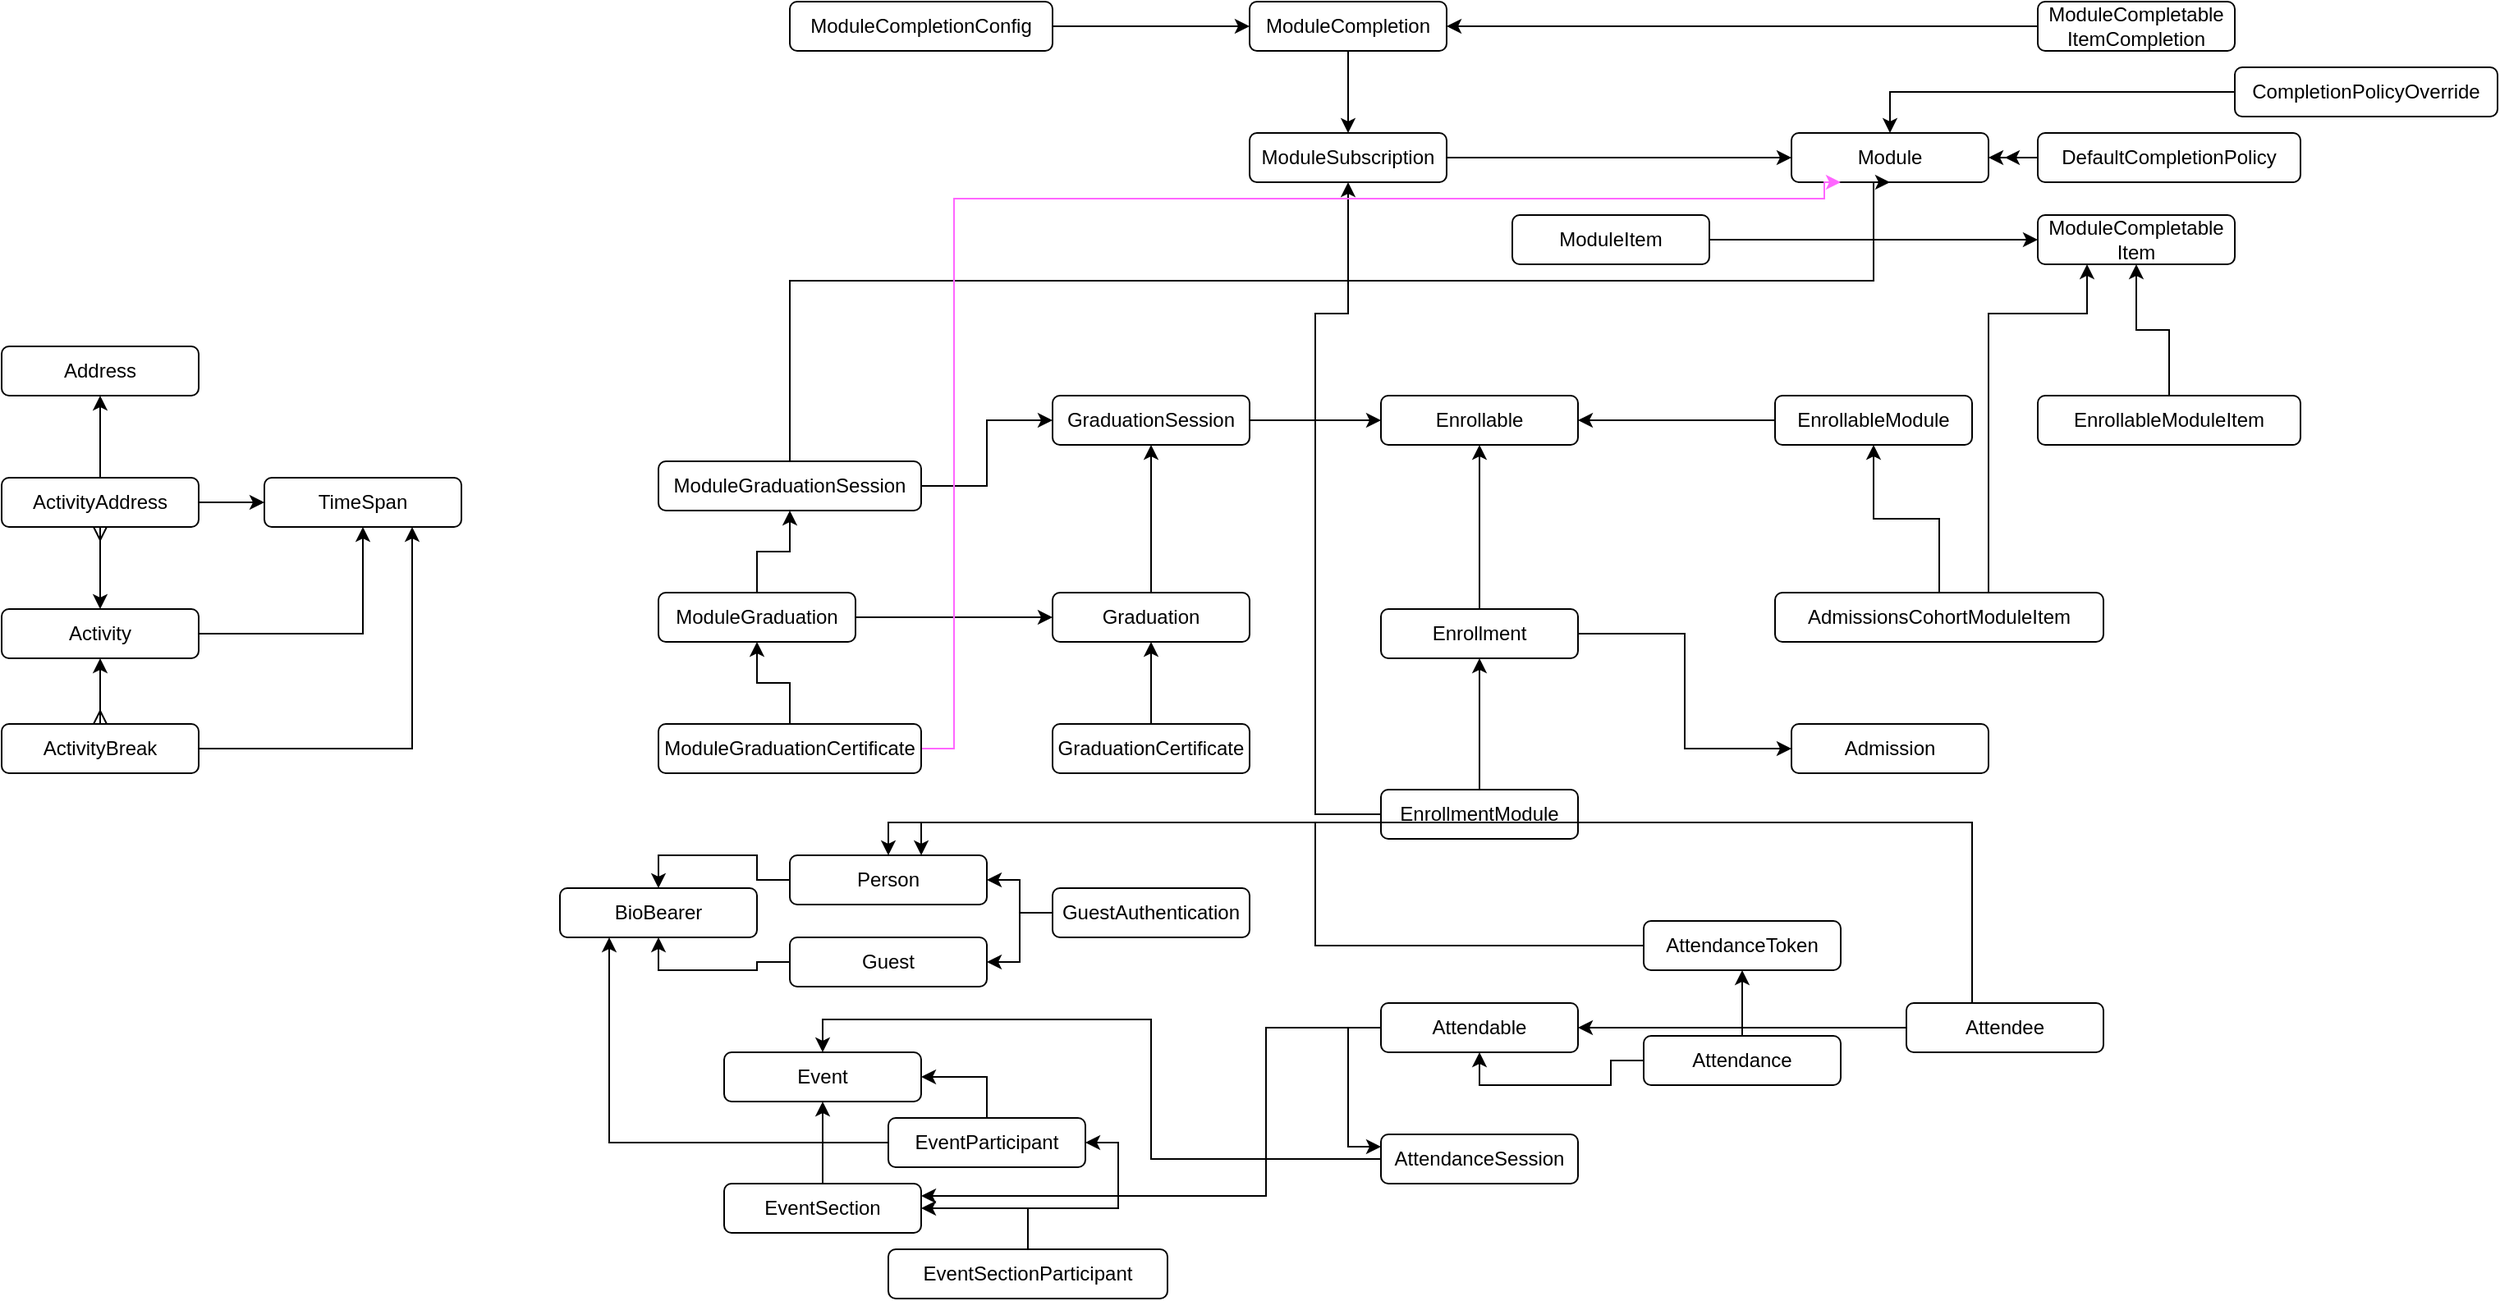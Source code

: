 <mxfile version="24.7.13">
  <diagram name="Page-1" id="mZKqqnFGTeDqYqMcj5Zz">
    <mxGraphModel dx="1692" dy="525" grid="1" gridSize="10" guides="1" tooltips="1" connect="1" arrows="1" fold="1" page="1" pageScale="1" pageWidth="850" pageHeight="1100" math="0" shadow="0">
      <root>
        <mxCell id="0" />
        <mxCell id="1" parent="0" />
        <mxCell id="4709RAhHiRO5XMdh3wOW-11" style="edgeStyle=orthogonalEdgeStyle;rounded=0;orthogonalLoop=1;jettySize=auto;html=1;entryX=0.25;entryY=1;entryDx=0;entryDy=0;" edge="1" parent="1" source="4709RAhHiRO5XMdh3wOW-8" target="4709RAhHiRO5XMdh3wOW-4">
          <mxGeometry relative="1" as="geometry">
            <Array as="points">
              <mxPoint x="490" y="430" />
              <mxPoint x="550" y="430" />
            </Array>
          </mxGeometry>
        </mxCell>
        <mxCell id="4709RAhHiRO5XMdh3wOW-1" value="Module" style="rounded=1;whiteSpace=wrap;html=1;" vertex="1" parent="1">
          <mxGeometry x="370" y="320" width="120" height="30" as="geometry" />
        </mxCell>
        <mxCell id="4709RAhHiRO5XMdh3wOW-23" style="edgeStyle=orthogonalEdgeStyle;rounded=0;orthogonalLoop=1;jettySize=auto;html=1;entryX=0.5;entryY=0;entryDx=0;entryDy=0;" edge="1" parent="1" source="4709RAhHiRO5XMdh3wOW-2" target="4709RAhHiRO5XMdh3wOW-3">
          <mxGeometry relative="1" as="geometry" />
        </mxCell>
        <mxCell id="4709RAhHiRO5XMdh3wOW-2" value="ModuleCompletion" style="rounded=1;whiteSpace=wrap;html=1;" vertex="1" parent="1">
          <mxGeometry x="40" y="240" width="120" height="30" as="geometry" />
        </mxCell>
        <mxCell id="4709RAhHiRO5XMdh3wOW-22" style="edgeStyle=orthogonalEdgeStyle;rounded=0;orthogonalLoop=1;jettySize=auto;html=1;entryX=0;entryY=0.5;entryDx=0;entryDy=0;" edge="1" parent="1" source="4709RAhHiRO5XMdh3wOW-3" target="4709RAhHiRO5XMdh3wOW-1">
          <mxGeometry relative="1" as="geometry" />
        </mxCell>
        <mxCell id="4709RAhHiRO5XMdh3wOW-3" value="ModuleSubscription" style="rounded=1;whiteSpace=wrap;html=1;" vertex="1" parent="1">
          <mxGeometry x="40" y="320" width="120" height="30" as="geometry" />
        </mxCell>
        <mxCell id="4709RAhHiRO5XMdh3wOW-4" value="ModuleCompletable Item" style="rounded=1;whiteSpace=wrap;html=1;" vertex="1" parent="1">
          <mxGeometry x="520" y="370" width="120" height="30" as="geometry" />
        </mxCell>
        <mxCell id="4709RAhHiRO5XMdh3wOW-17" style="edgeStyle=orthogonalEdgeStyle;rounded=0;orthogonalLoop=1;jettySize=auto;html=1;entryX=1;entryY=0.5;entryDx=0;entryDy=0;" edge="1" parent="1" source="4709RAhHiRO5XMdh3wOW-5" target="4709RAhHiRO5XMdh3wOW-16">
          <mxGeometry relative="1" as="geometry" />
        </mxCell>
        <mxCell id="4709RAhHiRO5XMdh3wOW-5" value="EnrollableModule" style="rounded=1;whiteSpace=wrap;html=1;" vertex="1" parent="1">
          <mxGeometry x="360" y="480" width="120" height="30" as="geometry" />
        </mxCell>
        <mxCell id="4709RAhHiRO5XMdh3wOW-12" style="edgeStyle=orthogonalEdgeStyle;rounded=0;orthogonalLoop=1;jettySize=auto;html=1;entryX=0;entryY=0.5;entryDx=0;entryDy=0;" edge="1" parent="1" source="4709RAhHiRO5XMdh3wOW-6" target="4709RAhHiRO5XMdh3wOW-4">
          <mxGeometry relative="1" as="geometry" />
        </mxCell>
        <mxCell id="4709RAhHiRO5XMdh3wOW-6" value="ModuleItem" style="rounded=1;whiteSpace=wrap;html=1;" vertex="1" parent="1">
          <mxGeometry x="200" y="370" width="120" height="30" as="geometry" />
        </mxCell>
        <mxCell id="4709RAhHiRO5XMdh3wOW-10" style="edgeStyle=orthogonalEdgeStyle;rounded=0;orthogonalLoop=1;jettySize=auto;html=1;entryX=0.5;entryY=1;entryDx=0;entryDy=0;" edge="1" parent="1" source="4709RAhHiRO5XMdh3wOW-7" target="4709RAhHiRO5XMdh3wOW-4">
          <mxGeometry relative="1" as="geometry" />
        </mxCell>
        <mxCell id="4709RAhHiRO5XMdh3wOW-7" value="EnrollableModuleItem" style="rounded=1;whiteSpace=wrap;html=1;" vertex="1" parent="1">
          <mxGeometry x="520" y="480" width="160" height="30" as="geometry" />
        </mxCell>
        <mxCell id="4709RAhHiRO5XMdh3wOW-9" style="edgeStyle=orthogonalEdgeStyle;rounded=0;orthogonalLoop=1;jettySize=auto;html=1;entryX=0.5;entryY=1;entryDx=0;entryDy=0;" edge="1" parent="1" source="4709RAhHiRO5XMdh3wOW-8" target="4709RAhHiRO5XMdh3wOW-5">
          <mxGeometry relative="1" as="geometry" />
        </mxCell>
        <mxCell id="4709RAhHiRO5XMdh3wOW-8" value="AdmissionsCohortModuleItem" style="rounded=1;whiteSpace=wrap;html=1;" vertex="1" parent="1">
          <mxGeometry x="360" y="600" width="200" height="30" as="geometry" />
        </mxCell>
        <mxCell id="4709RAhHiRO5XMdh3wOW-13" value="Admission" style="rounded=1;whiteSpace=wrap;html=1;" vertex="1" parent="1">
          <mxGeometry x="370" y="680" width="120" height="30" as="geometry" />
        </mxCell>
        <mxCell id="4709RAhHiRO5XMdh3wOW-18" style="edgeStyle=orthogonalEdgeStyle;rounded=0;orthogonalLoop=1;jettySize=auto;html=1;entryX=0.5;entryY=1;entryDx=0;entryDy=0;" edge="1" parent="1" source="4709RAhHiRO5XMdh3wOW-14" target="4709RAhHiRO5XMdh3wOW-16">
          <mxGeometry relative="1" as="geometry" />
        </mxCell>
        <mxCell id="4709RAhHiRO5XMdh3wOW-19" style="edgeStyle=orthogonalEdgeStyle;rounded=0;orthogonalLoop=1;jettySize=auto;html=1;entryX=0;entryY=0.5;entryDx=0;entryDy=0;" edge="1" parent="1" source="4709RAhHiRO5XMdh3wOW-14" target="4709RAhHiRO5XMdh3wOW-13">
          <mxGeometry relative="1" as="geometry" />
        </mxCell>
        <mxCell id="4709RAhHiRO5XMdh3wOW-14" value="Enrollment" style="rounded=1;whiteSpace=wrap;html=1;" vertex="1" parent="1">
          <mxGeometry x="120" y="610" width="120" height="30" as="geometry" />
        </mxCell>
        <mxCell id="4709RAhHiRO5XMdh3wOW-20" style="edgeStyle=orthogonalEdgeStyle;rounded=0;orthogonalLoop=1;jettySize=auto;html=1;entryX=0.5;entryY=1;entryDx=0;entryDy=0;" edge="1" parent="1" source="4709RAhHiRO5XMdh3wOW-15" target="4709RAhHiRO5XMdh3wOW-14">
          <mxGeometry relative="1" as="geometry" />
        </mxCell>
        <mxCell id="4709RAhHiRO5XMdh3wOW-21" style="edgeStyle=orthogonalEdgeStyle;rounded=0;orthogonalLoop=1;jettySize=auto;html=1;entryX=0.5;entryY=1;entryDx=0;entryDy=0;" edge="1" parent="1" source="4709RAhHiRO5XMdh3wOW-15" target="4709RAhHiRO5XMdh3wOW-3">
          <mxGeometry relative="1" as="geometry">
            <Array as="points">
              <mxPoint x="80" y="735" />
              <mxPoint x="80" y="430" />
              <mxPoint x="100" y="430" />
            </Array>
          </mxGeometry>
        </mxCell>
        <mxCell id="4709RAhHiRO5XMdh3wOW-15" value="EnrollmentModule" style="rounded=1;whiteSpace=wrap;html=1;" vertex="1" parent="1">
          <mxGeometry x="120" y="720" width="120" height="30" as="geometry" />
        </mxCell>
        <mxCell id="4709RAhHiRO5XMdh3wOW-16" value="Enrollable" style="rounded=1;whiteSpace=wrap;html=1;" vertex="1" parent="1">
          <mxGeometry x="120" y="480" width="120" height="30" as="geometry" />
        </mxCell>
        <mxCell id="4709RAhHiRO5XMdh3wOW-25" style="edgeStyle=orthogonalEdgeStyle;rounded=0;orthogonalLoop=1;jettySize=auto;html=1;entryX=1;entryY=0.5;entryDx=0;entryDy=0;" edge="1" parent="1" source="4709RAhHiRO5XMdh3wOW-24" target="4709RAhHiRO5XMdh3wOW-2">
          <mxGeometry relative="1" as="geometry" />
        </mxCell>
        <mxCell id="4709RAhHiRO5XMdh3wOW-24" value="ModuleCompletable ItemCompletion" style="rounded=1;whiteSpace=wrap;html=1;" vertex="1" parent="1">
          <mxGeometry x="520" y="240" width="120" height="30" as="geometry" />
        </mxCell>
        <mxCell id="4709RAhHiRO5XMdh3wOW-28" style="edgeStyle=orthogonalEdgeStyle;rounded=0;orthogonalLoop=1;jettySize=auto;html=1;" edge="1" parent="1" source="4709RAhHiRO5XMdh3wOW-26" target="4709RAhHiRO5XMdh3wOW-16">
          <mxGeometry relative="1" as="geometry" />
        </mxCell>
        <mxCell id="4709RAhHiRO5XMdh3wOW-26" value="GraduationSession" style="rounded=1;whiteSpace=wrap;html=1;" vertex="1" parent="1">
          <mxGeometry x="-80" y="480" width="120" height="30" as="geometry" />
        </mxCell>
        <mxCell id="4709RAhHiRO5XMdh3wOW-31" style="edgeStyle=orthogonalEdgeStyle;rounded=0;orthogonalLoop=1;jettySize=auto;html=1;entryX=0.5;entryY=1;entryDx=0;entryDy=0;" edge="1" parent="1" source="4709RAhHiRO5XMdh3wOW-27" target="4709RAhHiRO5XMdh3wOW-26">
          <mxGeometry relative="1" as="geometry" />
        </mxCell>
        <mxCell id="4709RAhHiRO5XMdh3wOW-27" value="Graduation" style="rounded=1;whiteSpace=wrap;html=1;" vertex="1" parent="1">
          <mxGeometry x="-80" y="600" width="120" height="30" as="geometry" />
        </mxCell>
        <mxCell id="4709RAhHiRO5XMdh3wOW-30" style="edgeStyle=orthogonalEdgeStyle;rounded=0;orthogonalLoop=1;jettySize=auto;html=1;entryX=0;entryY=0.5;entryDx=0;entryDy=0;" edge="1" parent="1" source="4709RAhHiRO5XMdh3wOW-29" target="4709RAhHiRO5XMdh3wOW-26">
          <mxGeometry relative="1" as="geometry" />
        </mxCell>
        <mxCell id="4709RAhHiRO5XMdh3wOW-32" style="edgeStyle=orthogonalEdgeStyle;rounded=0;orthogonalLoop=1;jettySize=auto;html=1;entryX=0.5;entryY=1;entryDx=0;entryDy=0;" edge="1" parent="1" source="4709RAhHiRO5XMdh3wOW-29" target="4709RAhHiRO5XMdh3wOW-1">
          <mxGeometry relative="1" as="geometry">
            <Array as="points">
              <mxPoint x="-240" y="410" />
              <mxPoint x="420" y="410" />
            </Array>
          </mxGeometry>
        </mxCell>
        <mxCell id="4709RAhHiRO5XMdh3wOW-29" value="ModuleGraduationSession" style="rounded=1;whiteSpace=wrap;html=1;" vertex="1" parent="1">
          <mxGeometry x="-320" y="520" width="160" height="30" as="geometry" />
        </mxCell>
        <mxCell id="4709RAhHiRO5XMdh3wOW-34" style="edgeStyle=orthogonalEdgeStyle;rounded=0;orthogonalLoop=1;jettySize=auto;html=1;entryX=0;entryY=0.5;entryDx=0;entryDy=0;" edge="1" parent="1" source="4709RAhHiRO5XMdh3wOW-33" target="4709RAhHiRO5XMdh3wOW-27">
          <mxGeometry relative="1" as="geometry" />
        </mxCell>
        <mxCell id="4709RAhHiRO5XMdh3wOW-36" style="edgeStyle=orthogonalEdgeStyle;rounded=0;orthogonalLoop=1;jettySize=auto;html=1;entryX=0.5;entryY=1;entryDx=0;entryDy=0;" edge="1" parent="1" source="4709RAhHiRO5XMdh3wOW-33" target="4709RAhHiRO5XMdh3wOW-29">
          <mxGeometry relative="1" as="geometry" />
        </mxCell>
        <mxCell id="4709RAhHiRO5XMdh3wOW-33" value="ModuleGraduation" style="rounded=1;whiteSpace=wrap;html=1;" vertex="1" parent="1">
          <mxGeometry x="-320" y="600" width="120" height="30" as="geometry" />
        </mxCell>
        <mxCell id="4709RAhHiRO5XMdh3wOW-39" style="edgeStyle=orthogonalEdgeStyle;rounded=0;orthogonalLoop=1;jettySize=auto;html=1;entryX=0.5;entryY=1;entryDx=0;entryDy=0;" edge="1" parent="1" source="4709RAhHiRO5XMdh3wOW-37" target="4709RAhHiRO5XMdh3wOW-27">
          <mxGeometry relative="1" as="geometry" />
        </mxCell>
        <mxCell id="4709RAhHiRO5XMdh3wOW-37" value="GraduationCertificate" style="rounded=1;whiteSpace=wrap;html=1;" vertex="1" parent="1">
          <mxGeometry x="-80" y="680" width="120" height="30" as="geometry" />
        </mxCell>
        <mxCell id="4709RAhHiRO5XMdh3wOW-40" style="edgeStyle=orthogonalEdgeStyle;rounded=0;orthogonalLoop=1;jettySize=auto;html=1;entryX=0.5;entryY=1;entryDx=0;entryDy=0;" edge="1" parent="1" source="4709RAhHiRO5XMdh3wOW-38" target="4709RAhHiRO5XMdh3wOW-33">
          <mxGeometry relative="1" as="geometry" />
        </mxCell>
        <mxCell id="4709RAhHiRO5XMdh3wOW-41" style="edgeStyle=orthogonalEdgeStyle;rounded=0;orthogonalLoop=1;jettySize=auto;html=1;entryX=0.25;entryY=1;entryDx=0;entryDy=0;strokeColor=#FF66FF;" edge="1" parent="1" source="4709RAhHiRO5XMdh3wOW-38" target="4709RAhHiRO5XMdh3wOW-1">
          <mxGeometry relative="1" as="geometry">
            <Array as="points">
              <mxPoint x="-140" y="695" />
              <mxPoint x="-140" y="360" />
              <mxPoint x="390" y="360" />
            </Array>
          </mxGeometry>
        </mxCell>
        <mxCell id="4709RAhHiRO5XMdh3wOW-38" value="ModuleGraduationCertificate" style="rounded=1;whiteSpace=wrap;html=1;" vertex="1" parent="1">
          <mxGeometry x="-320" y="680" width="160" height="30" as="geometry" />
        </mxCell>
        <mxCell id="4709RAhHiRO5XMdh3wOW-43" style="edgeStyle=orthogonalEdgeStyle;rounded=0;orthogonalLoop=1;jettySize=auto;html=1;entryX=0;entryY=0.5;entryDx=0;entryDy=0;" edge="1" parent="1" source="4709RAhHiRO5XMdh3wOW-42" target="4709RAhHiRO5XMdh3wOW-2">
          <mxGeometry relative="1" as="geometry" />
        </mxCell>
        <mxCell id="4709RAhHiRO5XMdh3wOW-42" value="ModuleCompletionConfig" style="rounded=1;whiteSpace=wrap;html=1;" vertex="1" parent="1">
          <mxGeometry x="-240" y="240" width="160" height="30" as="geometry" />
        </mxCell>
        <mxCell id="4709RAhHiRO5XMdh3wOW-47" style="edgeStyle=orthogonalEdgeStyle;rounded=0;orthogonalLoop=1;jettySize=auto;html=1;" edge="1" parent="1" source="4709RAhHiRO5XMdh3wOW-44">
          <mxGeometry relative="1" as="geometry">
            <mxPoint x="500" y="335" as="targetPoint" />
          </mxGeometry>
        </mxCell>
        <mxCell id="4709RAhHiRO5XMdh3wOW-48" style="edgeStyle=orthogonalEdgeStyle;rounded=0;orthogonalLoop=1;jettySize=auto;html=1;entryX=1;entryY=0.5;entryDx=0;entryDy=0;" edge="1" parent="1" source="4709RAhHiRO5XMdh3wOW-44" target="4709RAhHiRO5XMdh3wOW-1">
          <mxGeometry relative="1" as="geometry" />
        </mxCell>
        <mxCell id="4709RAhHiRO5XMdh3wOW-44" value="DefaultCompletionPolicy" style="rounded=1;whiteSpace=wrap;html=1;" vertex="1" parent="1">
          <mxGeometry x="520" y="320" width="160" height="30" as="geometry" />
        </mxCell>
        <mxCell id="4709RAhHiRO5XMdh3wOW-46" style="edgeStyle=orthogonalEdgeStyle;rounded=0;orthogonalLoop=1;jettySize=auto;html=1;entryX=0.5;entryY=0;entryDx=0;entryDy=0;" edge="1" parent="1" source="4709RAhHiRO5XMdh3wOW-45" target="4709RAhHiRO5XMdh3wOW-1">
          <mxGeometry relative="1" as="geometry" />
        </mxCell>
        <mxCell id="4709RAhHiRO5XMdh3wOW-45" value="CompletionPolicyOverride" style="rounded=1;whiteSpace=wrap;html=1;" vertex="1" parent="1">
          <mxGeometry x="640" y="280" width="160" height="30" as="geometry" />
        </mxCell>
        <mxCell id="4709RAhHiRO5XMdh3wOW-78" style="edgeStyle=orthogonalEdgeStyle;rounded=0;orthogonalLoop=1;jettySize=auto;html=1;entryX=0;entryY=0.25;entryDx=0;entryDy=0;" edge="1" parent="1" source="4709RAhHiRO5XMdh3wOW-49" target="4709RAhHiRO5XMdh3wOW-76">
          <mxGeometry relative="1" as="geometry">
            <Array as="points">
              <mxPoint x="100" y="865" />
              <mxPoint x="100" y="938" />
            </Array>
          </mxGeometry>
        </mxCell>
        <mxCell id="4709RAhHiRO5XMdh3wOW-79" style="edgeStyle=orthogonalEdgeStyle;rounded=0;orthogonalLoop=1;jettySize=auto;html=1;entryX=1;entryY=0.25;entryDx=0;entryDy=0;" edge="1" parent="1" source="4709RAhHiRO5XMdh3wOW-49" target="4709RAhHiRO5XMdh3wOW-53">
          <mxGeometry relative="1" as="geometry">
            <Array as="points">
              <mxPoint x="50" y="865" />
              <mxPoint x="50" y="968" />
            </Array>
          </mxGeometry>
        </mxCell>
        <mxCell id="4709RAhHiRO5XMdh3wOW-49" value="Attendable" style="rounded=1;whiteSpace=wrap;html=1;" vertex="1" parent="1">
          <mxGeometry x="120" y="850" width="120" height="30" as="geometry" />
        </mxCell>
        <mxCell id="4709RAhHiRO5XMdh3wOW-73" style="edgeStyle=orthogonalEdgeStyle;rounded=0;orthogonalLoop=1;jettySize=auto;html=1;entryX=0.5;entryY=1;entryDx=0;entryDy=0;" edge="1" parent="1" source="4709RAhHiRO5XMdh3wOW-50" target="4709RAhHiRO5XMdh3wOW-71">
          <mxGeometry relative="1" as="geometry" />
        </mxCell>
        <mxCell id="4709RAhHiRO5XMdh3wOW-74" style="edgeStyle=orthogonalEdgeStyle;rounded=0;orthogonalLoop=1;jettySize=auto;html=1;entryX=0.5;entryY=1;entryDx=0;entryDy=0;" edge="1" parent="1" source="4709RAhHiRO5XMdh3wOW-50" target="4709RAhHiRO5XMdh3wOW-49">
          <mxGeometry relative="1" as="geometry" />
        </mxCell>
        <mxCell id="4709RAhHiRO5XMdh3wOW-50" value="Attendance" style="rounded=1;whiteSpace=wrap;html=1;" vertex="1" parent="1">
          <mxGeometry x="280" y="870" width="120" height="30" as="geometry" />
        </mxCell>
        <mxCell id="4709RAhHiRO5XMdh3wOW-70" style="edgeStyle=orthogonalEdgeStyle;rounded=0;orthogonalLoop=1;jettySize=auto;html=1;entryX=0.5;entryY=0;entryDx=0;entryDy=0;" edge="1" parent="1" source="4709RAhHiRO5XMdh3wOW-51" target="4709RAhHiRO5XMdh3wOW-55">
          <mxGeometry relative="1" as="geometry">
            <Array as="points">
              <mxPoint x="480" y="740" />
              <mxPoint x="-180" y="740" />
            </Array>
          </mxGeometry>
        </mxCell>
        <mxCell id="4709RAhHiRO5XMdh3wOW-75" style="edgeStyle=orthogonalEdgeStyle;rounded=0;orthogonalLoop=1;jettySize=auto;html=1;entryX=1;entryY=0.5;entryDx=0;entryDy=0;" edge="1" parent="1" source="4709RAhHiRO5XMdh3wOW-51" target="4709RAhHiRO5XMdh3wOW-49">
          <mxGeometry relative="1" as="geometry" />
        </mxCell>
        <mxCell id="4709RAhHiRO5XMdh3wOW-51" value="Attendee" style="rounded=1;whiteSpace=wrap;html=1;" vertex="1" parent="1">
          <mxGeometry x="440" y="850" width="120" height="30" as="geometry" />
        </mxCell>
        <mxCell id="4709RAhHiRO5XMdh3wOW-52" value="Event" style="rounded=1;whiteSpace=wrap;html=1;" vertex="1" parent="1">
          <mxGeometry x="-280" y="880" width="120" height="30" as="geometry" />
        </mxCell>
        <mxCell id="4709RAhHiRO5XMdh3wOW-68" style="edgeStyle=orthogonalEdgeStyle;rounded=0;orthogonalLoop=1;jettySize=auto;html=1;entryX=0.5;entryY=1;entryDx=0;entryDy=0;" edge="1" parent="1" source="4709RAhHiRO5XMdh3wOW-53" target="4709RAhHiRO5XMdh3wOW-52">
          <mxGeometry relative="1" as="geometry" />
        </mxCell>
        <mxCell id="4709RAhHiRO5XMdh3wOW-53" value="EventSection" style="rounded=1;whiteSpace=wrap;html=1;" vertex="1" parent="1">
          <mxGeometry x="-280" y="960" width="120" height="30" as="geometry" />
        </mxCell>
        <mxCell id="4709RAhHiRO5XMdh3wOW-61" style="edgeStyle=orthogonalEdgeStyle;rounded=0;orthogonalLoop=1;jettySize=auto;html=1;entryX=1;entryY=0.5;entryDx=0;entryDy=0;" edge="1" parent="1" source="4709RAhHiRO5XMdh3wOW-54" target="4709RAhHiRO5XMdh3wOW-52">
          <mxGeometry relative="1" as="geometry" />
        </mxCell>
        <mxCell id="4709RAhHiRO5XMdh3wOW-66" style="edgeStyle=orthogonalEdgeStyle;rounded=0;orthogonalLoop=1;jettySize=auto;html=1;entryX=0.25;entryY=1;entryDx=0;entryDy=0;" edge="1" parent="1" source="4709RAhHiRO5XMdh3wOW-54" target="4709RAhHiRO5XMdh3wOW-63">
          <mxGeometry relative="1" as="geometry" />
        </mxCell>
        <mxCell id="4709RAhHiRO5XMdh3wOW-54" value="EventParticipant" style="rounded=1;whiteSpace=wrap;html=1;" vertex="1" parent="1">
          <mxGeometry x="-180" y="920" width="120" height="30" as="geometry" />
        </mxCell>
        <mxCell id="4709RAhHiRO5XMdh3wOW-64" style="edgeStyle=orthogonalEdgeStyle;rounded=0;orthogonalLoop=1;jettySize=auto;html=1;entryX=0.5;entryY=0;entryDx=0;entryDy=0;" edge="1" parent="1" source="4709RAhHiRO5XMdh3wOW-55" target="4709RAhHiRO5XMdh3wOW-63">
          <mxGeometry relative="1" as="geometry" />
        </mxCell>
        <mxCell id="4709RAhHiRO5XMdh3wOW-55" value="Person" style="rounded=1;whiteSpace=wrap;html=1;" vertex="1" parent="1">
          <mxGeometry x="-240" y="760" width="120" height="30" as="geometry" />
        </mxCell>
        <mxCell id="4709RAhHiRO5XMdh3wOW-65" style="edgeStyle=orthogonalEdgeStyle;rounded=0;orthogonalLoop=1;jettySize=auto;html=1;entryX=0.5;entryY=1;entryDx=0;entryDy=0;" edge="1" parent="1" source="4709RAhHiRO5XMdh3wOW-56" target="4709RAhHiRO5XMdh3wOW-63">
          <mxGeometry relative="1" as="geometry" />
        </mxCell>
        <mxCell id="4709RAhHiRO5XMdh3wOW-56" value="Guest" style="rounded=1;whiteSpace=wrap;html=1;" vertex="1" parent="1">
          <mxGeometry x="-240" y="810" width="120" height="30" as="geometry" />
        </mxCell>
        <mxCell id="4709RAhHiRO5XMdh3wOW-58" style="edgeStyle=orthogonalEdgeStyle;rounded=0;orthogonalLoop=1;jettySize=auto;html=1;entryX=1;entryY=0.5;entryDx=0;entryDy=0;" edge="1" parent="1" source="4709RAhHiRO5XMdh3wOW-57" target="4709RAhHiRO5XMdh3wOW-55">
          <mxGeometry relative="1" as="geometry" />
        </mxCell>
        <mxCell id="4709RAhHiRO5XMdh3wOW-59" style="edgeStyle=orthogonalEdgeStyle;rounded=0;orthogonalLoop=1;jettySize=auto;html=1;entryX=1;entryY=0.5;entryDx=0;entryDy=0;" edge="1" parent="1" source="4709RAhHiRO5XMdh3wOW-57" target="4709RAhHiRO5XMdh3wOW-56">
          <mxGeometry relative="1" as="geometry" />
        </mxCell>
        <mxCell id="4709RAhHiRO5XMdh3wOW-57" value="GuestAuthentication" style="rounded=1;whiteSpace=wrap;html=1;" vertex="1" parent="1">
          <mxGeometry x="-80" y="780" width="120" height="30" as="geometry" />
        </mxCell>
        <mxCell id="4709RAhHiRO5XMdh3wOW-62" style="edgeStyle=orthogonalEdgeStyle;rounded=0;orthogonalLoop=1;jettySize=auto;html=1;entryX=1;entryY=0.5;entryDx=0;entryDy=0;" edge="1" parent="1" source="4709RAhHiRO5XMdh3wOW-60" target="4709RAhHiRO5XMdh3wOW-53">
          <mxGeometry relative="1" as="geometry" />
        </mxCell>
        <mxCell id="4709RAhHiRO5XMdh3wOW-67" style="edgeStyle=orthogonalEdgeStyle;rounded=0;orthogonalLoop=1;jettySize=auto;html=1;entryX=1;entryY=0.5;entryDx=0;entryDy=0;" edge="1" parent="1" source="4709RAhHiRO5XMdh3wOW-60" target="4709RAhHiRO5XMdh3wOW-54">
          <mxGeometry relative="1" as="geometry" />
        </mxCell>
        <mxCell id="4709RAhHiRO5XMdh3wOW-60" value="EventSectionParticipant" style="rounded=1;whiteSpace=wrap;html=1;" vertex="1" parent="1">
          <mxGeometry x="-180" y="1000" width="170" height="30" as="geometry" />
        </mxCell>
        <mxCell id="4709RAhHiRO5XMdh3wOW-63" value="BioBearer" style="rounded=1;whiteSpace=wrap;html=1;" vertex="1" parent="1">
          <mxGeometry x="-380" y="780" width="120" height="30" as="geometry" />
        </mxCell>
        <mxCell id="4709RAhHiRO5XMdh3wOW-71" value="AttendanceToken" style="rounded=1;whiteSpace=wrap;html=1;" vertex="1" parent="1">
          <mxGeometry x="280" y="800" width="120" height="30" as="geometry" />
        </mxCell>
        <mxCell id="4709RAhHiRO5XMdh3wOW-72" style="edgeStyle=orthogonalEdgeStyle;rounded=0;orthogonalLoop=1;jettySize=auto;html=1;entryX=0.667;entryY=0;entryDx=0;entryDy=0;entryPerimeter=0;" edge="1" parent="1" source="4709RAhHiRO5XMdh3wOW-71" target="4709RAhHiRO5XMdh3wOW-55">
          <mxGeometry relative="1" as="geometry" />
        </mxCell>
        <mxCell id="4709RAhHiRO5XMdh3wOW-77" style="edgeStyle=orthogonalEdgeStyle;rounded=0;orthogonalLoop=1;jettySize=auto;html=1;entryX=0.5;entryY=0;entryDx=0;entryDy=0;" edge="1" parent="1" source="4709RAhHiRO5XMdh3wOW-76" target="4709RAhHiRO5XMdh3wOW-52">
          <mxGeometry relative="1" as="geometry" />
        </mxCell>
        <mxCell id="4709RAhHiRO5XMdh3wOW-76" value="AttendanceSession" style="rounded=1;whiteSpace=wrap;html=1;" vertex="1" parent="1">
          <mxGeometry x="120" y="930" width="120" height="30" as="geometry" />
        </mxCell>
        <mxCell id="4709RAhHiRO5XMdh3wOW-88" style="edgeStyle=orthogonalEdgeStyle;rounded=0;orthogonalLoop=1;jettySize=auto;html=1;entryX=0.5;entryY=1;entryDx=0;entryDy=0;" edge="1" parent="1" source="4709RAhHiRO5XMdh3wOW-81" target="4709RAhHiRO5XMdh3wOW-86">
          <mxGeometry relative="1" as="geometry" />
        </mxCell>
        <mxCell id="4709RAhHiRO5XMdh3wOW-81" value="Activity" style="rounded=1;whiteSpace=wrap;html=1;" vertex="1" parent="1">
          <mxGeometry x="-720" y="610" width="120" height="30" as="geometry" />
        </mxCell>
        <mxCell id="4709RAhHiRO5XMdh3wOW-83" style="edgeStyle=orthogonalEdgeStyle;rounded=0;orthogonalLoop=1;jettySize=auto;html=1;entryX=0.5;entryY=1;entryDx=0;entryDy=0;startArrow=ERmany;startFill=0;" edge="1" parent="1" source="4709RAhHiRO5XMdh3wOW-82" target="4709RAhHiRO5XMdh3wOW-81">
          <mxGeometry relative="1" as="geometry" />
        </mxCell>
        <mxCell id="4709RAhHiRO5XMdh3wOW-91" style="edgeStyle=orthogonalEdgeStyle;rounded=0;orthogonalLoop=1;jettySize=auto;html=1;entryX=0.75;entryY=1;entryDx=0;entryDy=0;" edge="1" parent="1" source="4709RAhHiRO5XMdh3wOW-82" target="4709RAhHiRO5XMdh3wOW-86">
          <mxGeometry relative="1" as="geometry" />
        </mxCell>
        <mxCell id="4709RAhHiRO5XMdh3wOW-82" value="ActivityBreak" style="rounded=1;whiteSpace=wrap;html=1;" vertex="1" parent="1">
          <mxGeometry x="-720" y="680" width="120" height="30" as="geometry" />
        </mxCell>
        <mxCell id="4709RAhHiRO5XMdh3wOW-85" style="edgeStyle=orthogonalEdgeStyle;rounded=0;orthogonalLoop=1;jettySize=auto;html=1;entryX=0.5;entryY=0;entryDx=0;entryDy=0;startArrow=ERmany;startFill=0;" edge="1" parent="1" source="4709RAhHiRO5XMdh3wOW-84" target="4709RAhHiRO5XMdh3wOW-81">
          <mxGeometry relative="1" as="geometry" />
        </mxCell>
        <mxCell id="4709RAhHiRO5XMdh3wOW-89" style="edgeStyle=orthogonalEdgeStyle;rounded=0;orthogonalLoop=1;jettySize=auto;html=1;entryX=0;entryY=0.5;entryDx=0;entryDy=0;" edge="1" parent="1" source="4709RAhHiRO5XMdh3wOW-84" target="4709RAhHiRO5XMdh3wOW-86">
          <mxGeometry relative="1" as="geometry" />
        </mxCell>
        <mxCell id="4709RAhHiRO5XMdh3wOW-90" style="edgeStyle=orthogonalEdgeStyle;rounded=0;orthogonalLoop=1;jettySize=auto;html=1;" edge="1" parent="1" source="4709RAhHiRO5XMdh3wOW-84" target="4709RAhHiRO5XMdh3wOW-87">
          <mxGeometry relative="1" as="geometry" />
        </mxCell>
        <mxCell id="4709RAhHiRO5XMdh3wOW-84" value="ActivityAddress" style="rounded=1;whiteSpace=wrap;html=1;" vertex="1" parent="1">
          <mxGeometry x="-720" y="530" width="120" height="30" as="geometry" />
        </mxCell>
        <mxCell id="4709RAhHiRO5XMdh3wOW-86" value="TimeSpan" style="rounded=1;whiteSpace=wrap;html=1;" vertex="1" parent="1">
          <mxGeometry x="-560" y="530" width="120" height="30" as="geometry" />
        </mxCell>
        <mxCell id="4709RAhHiRO5XMdh3wOW-87" value="Address" style="rounded=1;whiteSpace=wrap;html=1;" vertex="1" parent="1">
          <mxGeometry x="-720" y="450" width="120" height="30" as="geometry" />
        </mxCell>
      </root>
    </mxGraphModel>
  </diagram>
</mxfile>
